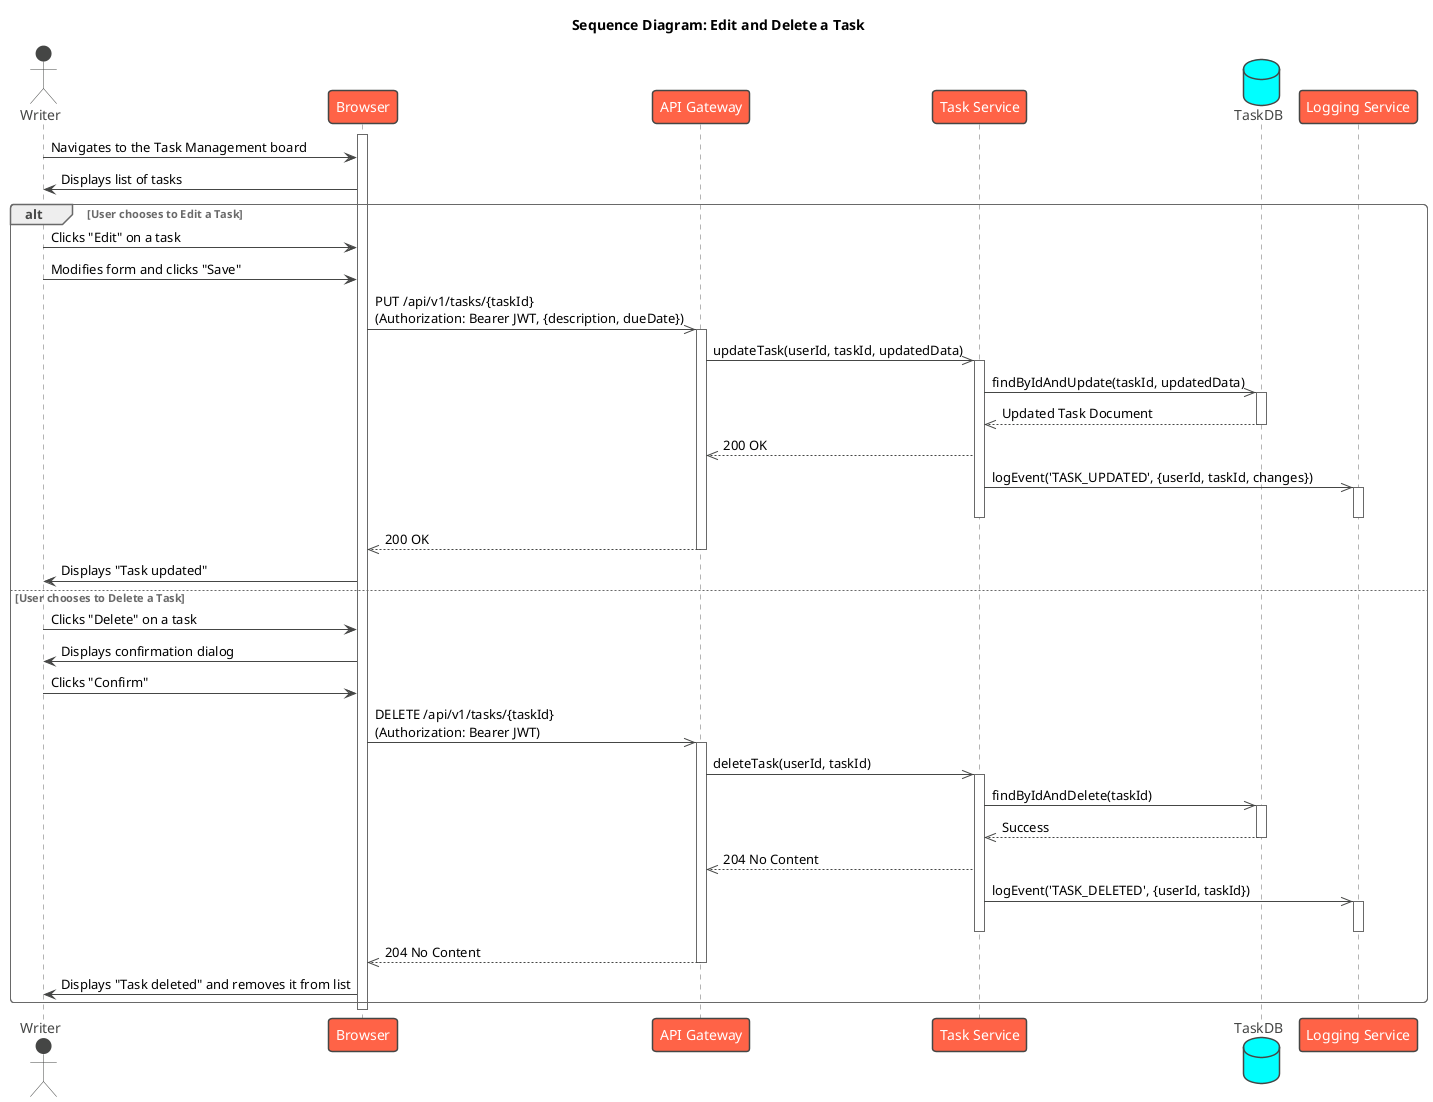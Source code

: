 @startuml
!theme vibrant

title Sequence Diagram: Edit and Delete a Task

actor "Writer" as User
participant "Browser" as Browser
participant "API Gateway" as Gateway
participant "Task Service" as TaskService
database "TaskDB" as TaskDB
participant "Logging Service" as LoggingService

activate Browser
User -> Browser : Navigates to the Task Management board
' ... The initial list of tasks is fetched and displayed ...
Browser -> User : Displays list of tasks

alt User chooses to Edit a Task

    User -> Browser : Clicks "Edit" on a task
    User -> Browser : Modifies form and clicks "Save"
    Browser ->> Gateway : PUT /api/v1/tasks/{taskId}\n(Authorization: Bearer JWT, {description, dueDate})
    activate Gateway
    Gateway ->> TaskService : updateTask(userId, taskId, updatedData)
    activate TaskService
    TaskService ->> TaskDB : findByIdAndUpdate(taskId, updatedData)
    activate TaskDB
    TaskDB -->> TaskService : Updated Task Document
    deactivate TaskDB
    TaskService -->> Gateway : 200 OK
    
    ' Asynchronous Logging
    TaskService ->> LoggingService : logEvent('TASK_UPDATED', {userId, taskId, changes})
    activate LoggingService
    deactivate LoggingService

    deactivate TaskService
    Gateway -->> Browser : 200 OK
    deactivate Gateway
    Browser -> User : Displays "Task updated"

else User chooses to Delete a Task

    User -> Browser : Clicks "Delete" on a task
    Browser -> User : Displays confirmation dialog
    User -> Browser : Clicks "Confirm"
    Browser ->> Gateway : DELETE /api/v1/tasks/{taskId}\n(Authorization: Bearer JWT)
    activate Gateway
    Gateway ->> TaskService : deleteTask(userId, taskId)
    activate TaskService
    TaskService ->> TaskDB : findByIdAndDelete(taskId)
    activate TaskDB
    TaskDB -->> TaskService : Success
    deactivate TaskDB
    TaskService -->> Gateway : 204 No Content
    
    ' Asynchronous Logging
    TaskService ->> LoggingService : logEvent('TASK_DELETED', {userId, taskId})
    activate LoggingService
    deactivate LoggingService

    deactivate TaskService
    Gateway -->> Browser : 204 No Content
    deactivate Gateway
    Browser -> User : Displays "Task deleted" and removes it from list

end
deactivate Browser
@enduml
